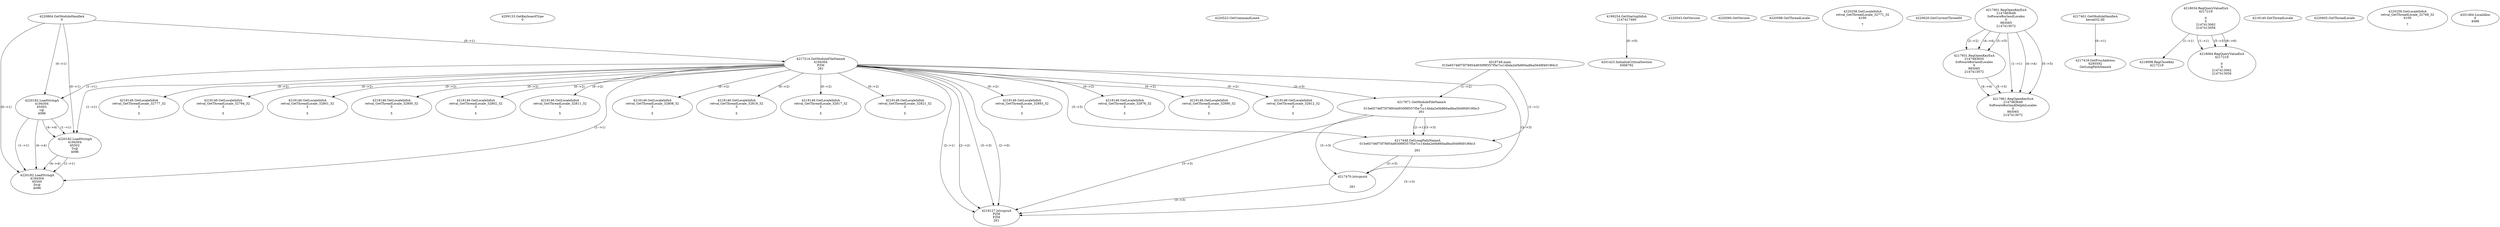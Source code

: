 // Global SCDG with merge call
digraph {
	0 [label="4516748.main
015e65746f75f78954d930f9f357f5e7cc14bda2e0b860adfea5649f4919f4c3"]
	1 [label="4220864.GetModuleHandleA
0"]
	2 [label="4209133.GetKeyboardType
0"]
	3 [label="4220523.GetCommandLineA
"]
	4 [label="4199254.GetStartupInfoA
2147417460"]
	5 [label="4220543.GetVersion
"]
	6 [label="4220560.GetVersion
"]
	7 [label="4220588.GetThreadLocale
"]
	8 [label="4220258.GetLocaleInfoA
retval_GetThreadLocale_32771_32
4100

7"]
	9 [label="4220620.GetCurrentThreadId
"]
	10 [label="4217214.GetModuleFileNameA
4194304
PZM
261"]
	1 -> 10 [label="(0-->1)"]
	11 [label="4217871.GetModuleFileNameA
0
015e65746f75f78954d930f9f357f5e7cc14bda2e0b860adfea5649f4919f4c3
261"]
	0 -> 11 [label="(1-->2)"]
	10 -> 11 [label="(3-->3)"]
	12 [label="4217901.RegOpenKeyExA
2147483649
Software\Borland\Locales
0
983065
2147413072"]
	13 [label="4217931.RegOpenKeyExA
2147483650
Software\Borland\Locales
0
983065
2147413072"]
	12 -> 13 [label="(2-->2)"]
	12 -> 13 [label="(4-->4)"]
	12 -> 13 [label="(5-->5)"]
	14 [label="4217961.RegOpenKeyExA
2147483649
Software\Borland\Delphi\Locales
0
983065
2147413072"]
	12 -> 14 [label="(1-->1)"]
	12 -> 14 [label="(4-->4)"]
	13 -> 14 [label="(4-->4)"]
	12 -> 14 [label="(5-->5)"]
	13 -> 14 [label="(5-->5)"]
	15 [label="4217401.GetModuleHandleA
kernel32.dll"]
	16 [label="4217418.GetProcAddress
6295592
GetLongPathNameA"]
	15 -> 16 [label="(0-->1)"]
	17 [label="4217448.GetLongPathNameA
015e65746f75f78954d930f9f357f5e7cc14bda2e0b860adfea5649f4919f4c3

261"]
	0 -> 17 [label="(1-->1)"]
	11 -> 17 [label="(2-->1)"]
	10 -> 17 [label="(3-->3)"]
	11 -> 17 [label="(3-->3)"]
	18 [label="4217470.lstrcpynA


261"]
	10 -> 18 [label="(3-->3)"]
	11 -> 18 [label="(3-->3)"]
	17 -> 18 [label="(3-->3)"]
	19 [label="4218034.RegQueryValueExA
4217219

0
0
2147413062
2147413056"]
	20 [label="4218098.RegCloseKey
4217219"]
	19 -> 20 [label="(1-->1)"]
	21 [label="4218127.lstrcpynA
PZM
PZM
261"]
	10 -> 21 [label="(2-->1)"]
	10 -> 21 [label="(2-->2)"]
	10 -> 21 [label="(3-->3)"]
	11 -> 21 [label="(3-->3)"]
	17 -> 21 [label="(3-->3)"]
	18 -> 21 [label="(3-->3)"]
	10 -> 21 [label="(2-->0)"]
	22 [label="4218140.GetThreadLocale
"]
	23 [label="4218146.GetLocaleInfoA
retval_GetThreadLocale_32893_32
3

5"]
	10 -> 23 [label="(0-->2)"]
	24 [label="4220182.LoadStringA
4194304
65503
\v@
4096"]
	1 -> 24 [label="(0-->1)"]
	10 -> 24 [label="(1-->1)"]
	25 [label="4220182.LoadStringA
4194304
65502
Tv@
4096"]
	1 -> 25 [label="(0-->1)"]
	10 -> 25 [label="(1-->1)"]
	24 -> 25 [label="(1-->1)"]
	24 -> 25 [label="(4-->4)"]
	26 [label="4220182.LoadStringA
4194304
65500
Dv@
4096"]
	1 -> 26 [label="(0-->1)"]
	10 -> 26 [label="(1-->1)"]
	24 -> 26 [label="(1-->1)"]
	25 -> 26 [label="(1-->1)"]
	24 -> 26 [label="(4-->4)"]
	25 -> 26 [label="(4-->4)"]
	27 [label="4201423.InitializeCriticalSection
5006792"]
	4 -> 27 [label="(0-->0)"]
	28 [label="4220605.GetThreadLocale
"]
	29 [label="4220258.GetLocaleInfoA
retval_GetThreadLocale_32768_32
4100

7"]
	30 [label="4218146.GetLocaleInfoA
retval_GetThreadLocale_32876_32
3

5"]
	10 -> 30 [label="(0-->2)"]
	31 [label="4201484.LocalAlloc
0
4088"]
	32 [label="4218064.RegQueryValueExA
4217219

0
0
2147413062
2147413056"]
	19 -> 32 [label="(1-->1)"]
	19 -> 32 [label="(5-->5)"]
	19 -> 32 [label="(6-->6)"]
	33 [label="4218146.GetLocaleInfoA
retval_GetThreadLocale_32890_32
3

5"]
	10 -> 33 [label="(0-->2)"]
	34 [label="4218146.GetLocaleInfoA
retval_GetThreadLocale_32812_32
3

5"]
	10 -> 34 [label="(0-->2)"]
	35 [label="4218146.GetLocaleInfoA
retval_GetThreadLocale_32777_32
3

5"]
	10 -> 35 [label="(0-->2)"]
	36 [label="4218146.GetLocaleInfoA
retval_GetThreadLocale_32794_32
3

5"]
	10 -> 36 [label="(0-->2)"]
	37 [label="4218146.GetLocaleInfoA
retval_GetThreadLocale_32801_32
3

5"]
	10 -> 37 [label="(0-->2)"]
	38 [label="4218146.GetLocaleInfoA
retval_GetThreadLocale_32800_32
3

5"]
	10 -> 38 [label="(0-->2)"]
	39 [label="4218146.GetLocaleInfoA
retval_GetThreadLocale_32802_32
3

5"]
	10 -> 39 [label="(0-->2)"]
	40 [label="4218146.GetLocaleInfoA
retval_GetThreadLocale_32811_32
3

5"]
	10 -> 40 [label="(0-->2)"]
	41 [label="4218146.GetLocaleInfoA
retval_GetThreadLocale_32808_32
3

5"]
	10 -> 41 [label="(0-->2)"]
	42 [label="4218146.GetLocaleInfoA
retval_GetThreadLocale_32818_32
3

5"]
	10 -> 42 [label="(0-->2)"]
	43 [label="4218146.GetLocaleInfoA
retval_GetThreadLocale_32817_32
3

5"]
	10 -> 43 [label="(0-->2)"]
	44 [label="4218146.GetLocaleInfoA
retval_GetThreadLocale_32821_32
3

5"]
	10 -> 44 [label="(0-->2)"]
}
